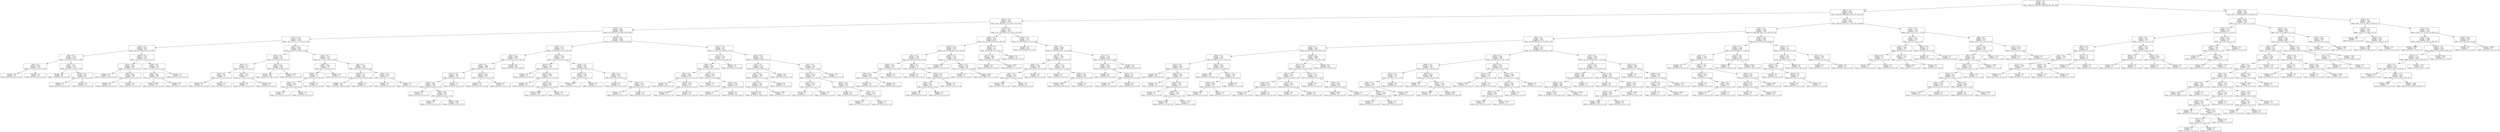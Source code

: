 digraph Tree {
node [shape=box] ;
0 [label="X[14] <= 0.5\nentropy = 3.17\nsamples = 8832\nvalue = [999, 970, 974, 970, 1000, 958, 991, 981, 989]"] ;
1 [label="X[20] <= 0.5\nentropy = 2.951\nsamples = 6730\nvalue = [342, 955, 890, 930, 0, 935, 761, 941, 976]"] ;
0 -> 1 [labeldistance=2.5, labelangle=45, headlabel="True"] ;
2 [label="X[11] <= 0.5\nentropy = 2.642\nsamples = 4212\nvalue = [102, 564, 435, 573, 0, 819, 0, 812, 907]"] ;
1 -> 2 ;
3 [label="X[23] <= 0.5\nentropy = 2.296\nsamples = 2785\nvalue = [47, 383, 237, 0, 0, 690, 0, 627, 801]"] ;
2 -> 3 ;
4 [label="X[17] <= 0.5\nentropy = 1.799\nsamples = 1447\nvalue = [40, 176, 111, 0, 0, 381, 0, 0, 739]"] ;
3 -> 4 ;
5 [label="X[5] <= 0.5\nentropy = 1.399\nsamples = 923\nvalue = [38, 170, 108, 0, 0, 0, 0, 0, 607]"] ;
4 -> 5 ;
6 [label="X[8] <= 0.5\nentropy = 0.776\nsamples = 699\nvalue = [22, 0, 97, 0, 0, 0, 0, 0, 580]"] ;
5 -> 6 ;
7 [label="X[2] <= 0.5\nentropy = 0.233\nsamples = 579\nvalue = [22, 0, 0, 0, 0, 0, 0, 0, 557]"] ;
6 -> 7 ;
8 [label="entropy = 0.0\nsamples = 557\nvalue = [0, 0, 0, 0, 0, 0, 0, 0, 557]"] ;
7 -> 8 ;
9 [label="entropy = 0.0\nsamples = 22\nvalue = [22, 0, 0, 0, 0, 0, 0, 0, 0]"] ;
7 -> 9 ;
10 [label="X[3] <= 0.5\nentropy = 0.705\nsamples = 120\nvalue = [0, 0, 97, 0, 0, 0, 0, 0, 23]"] ;
6 -> 10 ;
11 [label="entropy = 0.0\nsamples = 92\nvalue = [0, 0, 92, 0, 0, 0, 0, 0, 0]"] ;
10 -> 11 ;
12 [label="X[26] <= 0.5\nentropy = 0.677\nsamples = 28\nvalue = [0, 0, 5, 0, 0, 0, 0, 0, 23]"] ;
10 -> 12 ;
13 [label="entropy = 0.0\nsamples = 5\nvalue = [0, 0, 5, 0, 0, 0, 0, 0, 0]"] ;
12 -> 13 ;
14 [label="entropy = 0.0\nsamples = 23\nvalue = [0, 0, 0, 0, 0, 0, 0, 0, 23]"] ;
12 -> 14 ;
15 [label="X[19] <= 0.5\nentropy = 1.155\nsamples = 224\nvalue = [16, 170, 11, 0, 0, 0, 0, 0, 27]"] ;
5 -> 15 ;
16 [label="X[25] <= 0.5\nentropy = 0.434\nsamples = 179\nvalue = [16, 163, 0, 0, 0, 0, 0, 0, 0]"] ;
15 -> 16 ;
17 [label="entropy = 0.0\nsamples = 141\nvalue = [0, 141, 0, 0, 0, 0, 0, 0, 0]"] ;
16 -> 17 ;
18 [label="X[0] <= 0.5\nentropy = 0.982\nsamples = 38\nvalue = [16, 22, 0, 0, 0, 0, 0, 0, 0]"] ;
16 -> 18 ;
19 [label="entropy = 0.0\nsamples = 16\nvalue = [16, 0, 0, 0, 0, 0, 0, 0, 0]"] ;
18 -> 19 ;
20 [label="entropy = 0.0\nsamples = 22\nvalue = [0, 22, 0, 0, 0, 0, 0, 0, 0]"] ;
18 -> 20 ;
21 [label="X[26] <= 0.5\nentropy = 1.357\nsamples = 45\nvalue = [0, 7, 11, 0, 0, 0, 0, 0, 27]"] ;
15 -> 21 ;
22 [label="X[6] <= 0.5\nentropy = 0.964\nsamples = 18\nvalue = [0, 7, 11, 0, 0, 0, 0, 0, 0]"] ;
21 -> 22 ;
23 [label="entropy = 0.896\nsamples = 16\nvalue = [0, 5, 11, 0, 0, 0, 0, 0, 0]"] ;
22 -> 23 ;
24 [label="entropy = 0.0\nsamples = 2\nvalue = [0, 2, 0, 0, 0, 0, 0, 0, 0]"] ;
22 -> 24 ;
25 [label="entropy = 0.0\nsamples = 27\nvalue = [0, 0, 0, 0, 0, 0, 0, 0, 27]"] ;
21 -> 25 ;
26 [label="X[1] <= 0.5\nentropy = 0.982\nsamples = 524\nvalue = [2, 6, 3, 0, 0, 381, 0, 0, 132]"] ;
4 -> 26 ;
27 [label="X[21] <= 0.5\nentropy = 0.22\nsamples = 254\nvalue = [2, 4, 0, 0, 0, 247, 0, 0, 1]"] ;
26 -> 27 ;
28 [label="X[5] <= 0.5\nentropy = 1.79\nsamples = 11\nvalue = [2, 3, 0, 0, 0, 5, 0, 0, 1]"] ;
27 -> 28 ;
29 [label="X[6] <= 0.5\nentropy = 0.65\nsamples = 6\nvalue = [0, 0, 0, 0, 0, 5, 0, 0, 1]"] ;
28 -> 29 ;
30 [label="entropy = 0.0\nsamples = 5\nvalue = [0, 0, 0, 0, 0, 5, 0, 0, 0]"] ;
29 -> 30 ;
31 [label="entropy = 0.0\nsamples = 1\nvalue = [0, 0, 0, 0, 0, 0, 0, 0, 1]"] ;
29 -> 31 ;
32 [label="X[2] <= 0.5\nentropy = 0.971\nsamples = 5\nvalue = [2, 3, 0, 0, 0, 0, 0, 0, 0]"] ;
28 -> 32 ;
33 [label="entropy = 0.0\nsamples = 3\nvalue = [0, 3, 0, 0, 0, 0, 0, 0, 0]"] ;
32 -> 33 ;
34 [label="entropy = 0.0\nsamples = 2\nvalue = [2, 0, 0, 0, 0, 0, 0, 0, 0]"] ;
32 -> 34 ;
35 [label="X[8] <= 0.5\nentropy = 0.039\nsamples = 243\nvalue = [0, 1, 0, 0, 0, 242, 0, 0, 0]"] ;
27 -> 35 ;
36 [label="entropy = 0.0\nsamples = 226\nvalue = [0, 0, 0, 0, 0, 226, 0, 0, 0]"] ;
35 -> 36 ;
37 [label="entropy = 0.323\nsamples = 17\nvalue = [0, 1, 0, 0, 0, 16, 0, 0, 0]"] ;
35 -> 37 ;
38 [label="X[3] <= 0.5\nentropy = 1.132\nsamples = 270\nvalue = [0, 2, 3, 0, 0, 134, 0, 0, 131]"] ;
26 -> 38 ;
39 [label="X[8] <= 0.5\nentropy = 1.585\nsamples = 6\nvalue = [0, 2, 2, 0, 0, 0, 0, 0, 2]"] ;
38 -> 39 ;
40 [label="X[24] <= 0.5\nentropy = 1.0\nsamples = 4\nvalue = [0, 2, 0, 0, 0, 0, 0, 0, 2]"] ;
39 -> 40 ;
41 [label="X[10] <= 0.5\nentropy = 0.918\nsamples = 3\nvalue = [0, 1, 0, 0, 0, 0, 0, 0, 2]"] ;
40 -> 41 ;
42 [label="entropy = 1.0\nsamples = 2\nvalue = [0, 1, 0, 0, 0, 0, 0, 0, 1]"] ;
41 -> 42 ;
43 [label="entropy = 0.0\nsamples = 1\nvalue = [0, 0, 0, 0, 0, 0, 0, 0, 1]"] ;
41 -> 43 ;
44 [label="entropy = 0.0\nsamples = 1\nvalue = [0, 1, 0, 0, 0, 0, 0, 0, 0]"] ;
40 -> 44 ;
45 [label="entropy = 0.0\nsamples = 2\nvalue = [0, 0, 2, 0, 0, 0, 0, 0, 0]"] ;
39 -> 45 ;
46 [label="X[8] <= 0.5\nentropy = 1.032\nsamples = 264\nvalue = [0, 0, 1, 0, 0, 134, 0, 0, 129]"] ;
38 -> 46 ;
47 [label="X[24] <= 0.5\nentropy = 1.0\nsamples = 261\nvalue = [0, 0, 0, 0, 0, 132, 0, 0, 129]"] ;
46 -> 47 ;
48 [label="entropy = 1.0\nsamples = 258\nvalue = [0, 0, 0, 0, 0, 129, 0, 0, 129]"] ;
47 -> 48 ;
49 [label="entropy = 0.0\nsamples = 3\nvalue = [0, 0, 0, 0, 0, 3, 0, 0, 0]"] ;
47 -> 49 ;
50 [label="X[9] <= 0.5\nentropy = 0.918\nsamples = 3\nvalue = [0, 0, 1, 0, 0, 2, 0, 0, 0]"] ;
46 -> 50 ;
51 [label="entropy = 0.0\nsamples = 1\nvalue = [0, 0, 1, 0, 0, 0, 0, 0, 0]"] ;
50 -> 51 ;
52 [label="entropy = 0.0\nsamples = 2\nvalue = [0, 0, 0, 0, 0, 2, 0, 0, 0]"] ;
50 -> 52 ;
53 [label="X[10] <= 0.5\nentropy = 1.983\nsamples = 1338\nvalue = [7, 207, 126, 0, 0, 309, 0, 627, 62]"] ;
3 -> 53 ;
54 [label="X[8] <= 0.5\nentropy = 1.523\nsamples = 721\nvalue = [0, 84, 123, 0, 0, 0, 0, 452, 62]"] ;
53 -> 54 ;
55 [label="X[0] <= 0.5\nentropy = 0.996\nsamples = 514\nvalue = [0, 61, 0, 0, 0, 0, 0, 398, 55]"] ;
54 -> 55 ;
56 [label="X[4] <= 0.5\nentropy = 1.464\nsamples = 248\nvalue = [0, 61, 0, 0, 0, 0, 0, 132, 55]"] ;
55 -> 56 ;
57 [label="X[17] <= 0.5\nentropy = 1.047\nsamples = 137\nvalue = [0, 61, 0, 0, 0, 0, 0, 75, 1]"] ;
56 -> 57 ;
58 [label="X[26] <= 0.5\nentropy = 0.992\nsamples = 136\nvalue = [0, 61, 0, 0, 0, 0, 0, 75, 0]"] ;
57 -> 58 ;
59 [label="entropy = 0.0\nsamples = 5\nvalue = [0, 0, 0, 0, 0, 0, 0, 5, 0]"] ;
58 -> 59 ;
60 [label="X[6] <= 0.5\nentropy = 0.997\nsamples = 131\nvalue = [0, 61, 0, 0, 0, 0, 0, 70, 0]"] ;
58 -> 60 ;
61 [label="entropy = 0.0\nsamples = 2\nvalue = [0, 2, 0, 0, 0, 0, 0, 0, 0]"] ;
60 -> 61 ;
62 [label="entropy = 0.995\nsamples = 129\nvalue = [0, 59, 0, 0, 0, 0, 0, 70, 0]"] ;
60 -> 62 ;
63 [label="entropy = 0.0\nsamples = 1\nvalue = [0, 0, 0, 0, 0, 0, 0, 0, 1]"] ;
57 -> 63 ;
64 [label="X[24] <= 0.5\nentropy = 0.999\nsamples = 111\nvalue = [0, 0, 0, 0, 0, 0, 0, 57, 54]"] ;
56 -> 64 ;
65 [label="entropy = 1.0\nsamples = 110\nvalue = [0, 0, 0, 0, 0, 0, 0, 56, 54]"] ;
64 -> 65 ;
66 [label="entropy = 0.0\nsamples = 1\nvalue = [0, 0, 0, 0, 0, 0, 0, 1, 0]"] ;
64 -> 66 ;
67 [label="entropy = 0.0\nsamples = 266\nvalue = [0, 0, 0, 0, 0, 0, 0, 266, 0]"] ;
55 -> 67 ;
68 [label="X[17] <= 0.5\nentropy = 1.469\nsamples = 207\nvalue = [0, 23, 123, 0, 0, 0, 0, 54, 7]"] ;
54 -> 68 ;
69 [label="X[12] <= 0.5\nentropy = 1.133\nsamples = 79\nvalue = [0, 23, 4, 0, 0, 0, 0, 52, 0]"] ;
68 -> 69 ;
70 [label="entropy = 0.0\nsamples = 4\nvalue = [0, 0, 4, 0, 0, 0, 0, 0, 0]"] ;
69 -> 70 ;
71 [label="X[26] <= 0.5\nentropy = 0.889\nsamples = 75\nvalue = [0, 23, 0, 0, 0, 0, 0, 52, 0]"] ;
69 -> 71 ;
72 [label="entropy = 0.0\nsamples = 22\nvalue = [0, 0, 0, 0, 0, 0, 0, 22, 0]"] ;
71 -> 72 ;
73 [label="X[3] <= 0.5\nentropy = 0.987\nsamples = 53\nvalue = [0, 23, 0, 0, 0, 0, 0, 30, 0]"] ;
71 -> 73 ;
74 [label="entropy = 0.999\nsamples = 48\nvalue = [0, 23, 0, 0, 0, 0, 0, 25, 0]"] ;
73 -> 74 ;
75 [label="entropy = 0.0\nsamples = 5\nvalue = [0, 0, 0, 0, 0, 0, 0, 5, 0]"] ;
73 -> 75 ;
76 [label="X[19] <= 0.5\nentropy = 0.421\nsamples = 128\nvalue = [0, 0, 119, 0, 0, 0, 0, 2, 7]"] ;
68 -> 76 ;
77 [label="X[26] <= 0.5\nentropy = 1.296\nsamples = 14\nvalue = [0, 0, 6, 0, 0, 0, 0, 1, 7]"] ;
76 -> 77 ;
78 [label="entropy = 0.592\nsamples = 7\nvalue = [0, 0, 6, 0, 0, 0, 0, 1, 0]"] ;
77 -> 78 ;
79 [label="entropy = 0.0\nsamples = 7\nvalue = [0, 0, 0, 0, 0, 0, 0, 0, 7]"] ;
77 -> 79 ;
80 [label="X[0] <= 0.5\nentropy = 0.073\nsamples = 114\nvalue = [0, 0, 113, 0, 0, 0, 0, 1, 0]"] ;
76 -> 80 ;
81 [label="entropy = 0.0\nsamples = 71\nvalue = [0, 0, 71, 0, 0, 0, 0, 0, 0]"] ;
80 -> 81 ;
82 [label="X[5] <= 0.5\nentropy = 0.159\nsamples = 43\nvalue = [0, 0, 42, 0, 0, 0, 0, 1, 0]"] ;
80 -> 82 ;
83 [label="entropy = 1.0\nsamples = 2\nvalue = [0, 0, 1, 0, 0, 0, 0, 1, 0]"] ;
82 -> 83 ;
84 [label="entropy = 0.0\nsamples = 41\nvalue = [0, 0, 41, 0, 0, 0, 0, 0, 0]"] ;
82 -> 84 ;
85 [label="X[17] <= 0.5\nentropy = 1.59\nsamples = 617\nvalue = [7, 123, 3, 0, 0, 309, 0, 175, 0]"] ;
53 -> 85 ;
86 [label="X[1] <= 0.5\nentropy = 0.314\nsamples = 173\nvalue = [0, 5, 3, 0, 0, 0, 0, 165, 0]"] ;
85 -> 86 ;
87 [label="X[8] <= 0.5\nentropy = 0.181\nsamples = 169\nvalue = [0, 1, 3, 0, 0, 0, 0, 165, 0]"] ;
86 -> 87 ;
88 [label="X[5] <= 0.5\nentropy = 0.062\nsamples = 138\nvalue = [0, 1, 0, 0, 0, 0, 0, 137, 0]"] ;
87 -> 88 ;
89 [label="entropy = 0.0\nsamples = 115\nvalue = [0, 0, 0, 0, 0, 0, 0, 115, 0]"] ;
88 -> 89 ;
90 [label="X[19] <= 0.5\nentropy = 0.258\nsamples = 23\nvalue = [0, 1, 0, 0, 0, 0, 0, 22, 0]"] ;
88 -> 90 ;
91 [label="entropy = 0.918\nsamples = 3\nvalue = [0, 1, 0, 0, 0, 0, 0, 2, 0]"] ;
90 -> 91 ;
92 [label="entropy = 0.0\nsamples = 20\nvalue = [0, 0, 0, 0, 0, 0, 0, 20, 0]"] ;
90 -> 92 ;
93 [label="X[4] <= 0.5\nentropy = 0.459\nsamples = 31\nvalue = [0, 0, 3, 0, 0, 0, 0, 28, 0]"] ;
87 -> 93 ;
94 [label="entropy = 0.0\nsamples = 2\nvalue = [0, 0, 2, 0, 0, 0, 0, 0, 0]"] ;
93 -> 94 ;
95 [label="X[15] <= 0.5\nentropy = 0.216\nsamples = 29\nvalue = [0, 0, 1, 0, 0, 0, 0, 28, 0]"] ;
93 -> 95 ;
96 [label="entropy = 0.0\nsamples = 1\nvalue = [0, 0, 1, 0, 0, 0, 0, 0, 0]"] ;
95 -> 96 ;
97 [label="entropy = 0.0\nsamples = 28\nvalue = [0, 0, 0, 0, 0, 0, 0, 28, 0]"] ;
95 -> 97 ;
98 [label="entropy = 0.0\nsamples = 4\nvalue = [0, 4, 0, 0, 0, 0, 0, 0, 0]"] ;
86 -> 98 ;
99 [label="X[12] <= 0.5\nentropy = 1.09\nsamples = 444\nvalue = [7, 118, 0, 0, 0, 309, 0, 10, 0]"] ;
85 -> 99 ;
100 [label="X[7] <= 0.5\nentropy = 0.735\nsamples = 380\nvalue = [0, 70, 0, 0, 0, 308, 0, 2, 0]"] ;
99 -> 100 ;
101 [label="X[2] <= 0.5\nentropy = 1.089\nsamples = 147\nvalue = [0, 70, 0, 0, 0, 75, 0, 2, 0]"] ;
100 -> 101 ;
102 [label="X[4] <= 0.5\nentropy = 1.089\nsamples = 125\nvalue = [0, 70, 0, 0, 0, 53, 0, 2, 0]"] ;
101 -> 102 ;
103 [label="entropy = 0.975\nsamples = 118\nvalue = [0, 70, 0, 0, 0, 48, 0, 0, 0]"] ;
102 -> 103 ;
104 [label="entropy = 0.863\nsamples = 7\nvalue = [0, 0, 0, 0, 0, 5, 0, 2, 0]"] ;
102 -> 104 ;
105 [label="entropy = 0.0\nsamples = 22\nvalue = [0, 0, 0, 0, 0, 22, 0, 0, 0]"] ;
101 -> 105 ;
106 [label="entropy = 0.0\nsamples = 233\nvalue = [0, 0, 0, 0, 0, 233, 0, 0, 0]"] ;
100 -> 106 ;
107 [label="X[2] <= 0.5\nentropy = 1.129\nsamples = 64\nvalue = [7, 48, 0, 0, 0, 1, 0, 8, 0]"] ;
99 -> 107 ;
108 [label="X[5] <= 0.5\nentropy = 0.709\nsamples = 57\nvalue = [0, 48, 0, 0, 0, 1, 0, 8, 0]"] ;
107 -> 108 ;
109 [label="X[4] <= 0.5\nentropy = 0.544\nsamples = 8\nvalue = [0, 0, 0, 0, 0, 1, 0, 7, 0]"] ;
108 -> 109 ;
110 [label="entropy = 0.0\nsamples = 7\nvalue = [0, 0, 0, 0, 0, 0, 0, 7, 0]"] ;
109 -> 110 ;
111 [label="entropy = 0.0\nsamples = 1\nvalue = [0, 0, 0, 0, 0, 1, 0, 0, 0]"] ;
109 -> 111 ;
112 [label="X[25] <= 0.5\nentropy = 0.144\nsamples = 49\nvalue = [0, 48, 0, 0, 0, 0, 0, 1, 0]"] ;
108 -> 112 ;
113 [label="entropy = 0.0\nsamples = 41\nvalue = [0, 41, 0, 0, 0, 0, 0, 0, 0]"] ;
112 -> 113 ;
114 [label="X[7] <= 0.5\nentropy = 0.544\nsamples = 8\nvalue = [0, 7, 0, 0, 0, 0, 0, 1, 0]"] ;
112 -> 114 ;
115 [label="entropy = 0.0\nsamples = 7\nvalue = [0, 7, 0, 0, 0, 0, 0, 0, 0]"] ;
114 -> 115 ;
116 [label="entropy = 0.0\nsamples = 1\nvalue = [0, 0, 0, 0, 0, 0, 0, 1, 0]"] ;
114 -> 116 ;
117 [label="entropy = 0.0\nsamples = 7\nvalue = [7, 0, 0, 0, 0, 0, 0, 0, 0]"] ;
107 -> 117 ;
118 [label="X[1] <= 0.5\nentropy = 2.457\nsamples = 1427\nvalue = [55, 181, 198, 573, 0, 129, 0, 185, 106]"] ;
2 -> 118 ;
119 [label="X[6] <= 0.5\nentropy = 2.392\nsamples = 654\nvalue = [55, 16, 188, 138, 0, 56, 0, 181, 20]"] ;
118 -> 119 ;
120 [label="X[13] <= 0.5\nentropy = 2.328\nsamples = 412\nvalue = [55, 16, 188, 44, 0, 55, 0, 34, 20]"] ;
119 -> 120 ;
121 [label="X[2] <= 0.5\nentropy = 2.203\nsamples = 154\nvalue = [38, 14, 0, 39, 0, 44, 0, 19, 0]"] ;
120 -> 121 ;
122 [label="X[16] <= 0.5\nentropy = 1.407\nsamples = 77\nvalue = [0, 14, 0, 0, 0, 44, 0, 19, 0]"] ;
121 -> 122 ;
123 [label="X[4] <= 0.5\nentropy = 0.883\nsamples = 63\nvalue = [0, 0, 0, 0, 0, 44, 0, 19, 0]"] ;
122 -> 123 ;
124 [label="entropy = 1.0\nsamples = 39\nvalue = [0, 0, 0, 0, 0, 20, 0, 19, 0]"] ;
123 -> 124 ;
125 [label="entropy = 0.0\nsamples = 24\nvalue = [0, 0, 0, 0, 0, 24, 0, 0, 0]"] ;
123 -> 125 ;
126 [label="entropy = 0.0\nsamples = 14\nvalue = [0, 14, 0, 0, 0, 0, 0, 0, 0]"] ;
122 -> 126 ;
127 [label="X[8] <= 0.5\nentropy = 1.0\nsamples = 77\nvalue = [38, 0, 0, 39, 0, 0, 0, 0, 0]"] ;
121 -> 127 ;
128 [label="entropy = 0.0\nsamples = 22\nvalue = [22, 0, 0, 0, 0, 0, 0, 0, 0]"] ;
127 -> 128 ;
129 [label="X[16] <= 0.5\nentropy = 0.87\nsamples = 55\nvalue = [16, 0, 0, 39, 0, 0, 0, 0, 0]"] ;
127 -> 129 ;
130 [label="X[4] <= 0.5\nentropy = 0.371\nsamples = 42\nvalue = [3, 0, 0, 39, 0, 0, 0, 0, 0]"] ;
129 -> 130 ;
131 [label="entropy = 0.0\nsamples = 39\nvalue = [0, 0, 0, 39, 0, 0, 0, 0, 0]"] ;
130 -> 131 ;
132 [label="entropy = 0.0\nsamples = 3\nvalue = [3, 0, 0, 0, 0, 0, 0, 0, 0]"] ;
130 -> 132 ;
133 [label="entropy = 0.0\nsamples = 13\nvalue = [13, 0, 0, 0, 0, 0, 0, 0, 0]"] ;
129 -> 133 ;
134 [label="X[18] <= 0.5\nentropy = 1.475\nsamples = 258\nvalue = [17, 2, 188, 5, 0, 11, 0, 15, 20]"] ;
120 -> 134 ;
135 [label="entropy = 0.0\nsamples = 172\nvalue = [0, 0, 172, 0, 0, 0, 0, 0, 0]"] ;
134 -> 135 ;
136 [label="X[23] <= 0.5\nentropy = 2.587\nsamples = 86\nvalue = [17, 2, 16, 5, 0, 11, 0, 15, 20]"] ;
134 -> 136 ;
137 [label="entropy = 0.0\nsamples = 1\nvalue = [1, 0, 0, 0, 0, 0, 0, 0, 0]"] ;
136 -> 137 ;
138 [label="entropy = 2.589\nsamples = 85\nvalue = [16, 2, 16, 5, 0, 11, 0, 15, 20]"] ;
136 -> 138 ;
139 [label="X[23] <= 0.5\nentropy = 1.0\nsamples = 242\nvalue = [0, 0, 0, 94, 0, 1, 0, 147, 0]"] ;
119 -> 139 ;
140 [label="X[17] <= 0.5\nentropy = 0.084\nsamples = 95\nvalue = [0, 0, 0, 94, 0, 1, 0, 0, 0]"] ;
139 -> 140 ;
141 [label="entropy = 0.0\nsamples = 92\nvalue = [0, 0, 0, 92, 0, 0, 0, 0, 0]"] ;
140 -> 141 ;
142 [label="entropy = 0.918\nsamples = 3\nvalue = [0, 0, 0, 2, 0, 1, 0, 0, 0]"] ;
140 -> 142 ;
143 [label="entropy = 0.0\nsamples = 147\nvalue = [0, 0, 0, 0, 0, 0, 0, 147, 0]"] ;
139 -> 143 ;
144 [label="X[18] <= 0.5\nentropy = 1.737\nsamples = 773\nvalue = [0, 165, 10, 435, 0, 73, 0, 4, 86]"] ;
118 -> 144 ;
145 [label="entropy = 0.0\nsamples = 306\nvalue = [0, 0, 0, 306, 0, 0, 0, 0, 0]"] ;
144 -> 145 ;
146 [label="X[5] <= 0.5\nentropy = 2.089\nsamples = 467\nvalue = [0, 165, 10, 129, 0, 73, 0, 4, 86]"] ;
144 -> 146 ;
147 [label="X[17] <= 0.5\nentropy = 1.665\nsamples = 217\nvalue = [0, 0, 10, 109, 0, 73, 0, 4, 21]"] ;
146 -> 147 ;
148 [label="X[26] <= 0.5\nentropy = 1.746\nsamples = 56\nvalue = [0, 0, 10, 26, 0, 0, 0, 4, 16]"] ;
147 -> 148 ;
149 [label="X[3] <= 0.5\nentropy = 1.236\nsamples = 40\nvalue = [0, 0, 10, 26, 0, 0, 0, 4, 0]"] ;
148 -> 149 ;
150 [label="entropy = 0.863\nsamples = 14\nvalue = [0, 0, 10, 0, 0, 0, 0, 4, 0]"] ;
149 -> 150 ;
151 [label="entropy = 0.0\nsamples = 26\nvalue = [0, 0, 0, 26, 0, 0, 0, 0, 0]"] ;
149 -> 151 ;
152 [label="entropy = 0.0\nsamples = 16\nvalue = [0, 0, 0, 0, 0, 0, 0, 0, 16]"] ;
148 -> 152 ;
153 [label="X[7] <= 0.5\nentropy = 1.166\nsamples = 161\nvalue = [0, 0, 0, 83, 0, 73, 0, 0, 5]"] ;
147 -> 153 ;
154 [label="entropy = 0.0\nsamples = 5\nvalue = [0, 0, 0, 0, 0, 0, 0, 0, 5]"] ;
153 -> 154 ;
155 [label="X[25] <= 0.5\nentropy = 0.997\nsamples = 156\nvalue = [0, 0, 0, 83, 0, 73, 0, 0, 0]"] ;
153 -> 155 ;
156 [label="entropy = 0.995\nsamples = 153\nvalue = [0, 0, 0, 83, 0, 70, 0, 0, 0]"] ;
155 -> 156 ;
157 [label="entropy = 0.0\nsamples = 3\nvalue = [0, 0, 0, 0, 0, 3, 0, 0, 0]"] ;
155 -> 157 ;
158 [label="X[7] <= 0.5\nentropy = 1.192\nsamples = 250\nvalue = [0, 165, 0, 20, 0, 0, 0, 0, 65]"] ;
146 -> 158 ;
159 [label="X[24] <= 0.5\nentropy = 1.329\nsamples = 104\nvalue = [0, 19, 0, 20, 0, 0, 0, 0, 65]"] ;
158 -> 159 ;
160 [label="entropy = 0.0\nsamples = 65\nvalue = [0, 0, 0, 0, 0, 0, 0, 0, 65]"] ;
159 -> 160 ;
161 [label="X[23] <= 0.5\nentropy = 1.0\nsamples = 39\nvalue = [0, 19, 0, 20, 0, 0, 0, 0, 0]"] ;
159 -> 161 ;
162 [label="entropy = 0.0\nsamples = 19\nvalue = [0, 19, 0, 0, 0, 0, 0, 0, 0]"] ;
161 -> 162 ;
163 [label="entropy = 0.0\nsamples = 20\nvalue = [0, 0, 0, 20, 0, 0, 0, 0, 0]"] ;
161 -> 163 ;
164 [label="entropy = 0.0\nsamples = 146\nvalue = [0, 146, 0, 0, 0, 0, 0, 0, 0]"] ;
158 -> 164 ;
165 [label="X[2] <= 0.5\nentropy = 2.674\nsamples = 2518\nvalue = [240, 391, 455, 357, 0, 116, 761, 129, 69]"] ;
1 -> 165 ;
166 [label="X[4] <= 0.5\nentropy = 2.444\nsamples = 2224\nvalue = [0, 386, 446, 353, 0, 113, 744, 117, 65]"] ;
165 -> 166 ;
167 [label="X[8] <= 0.5\nentropy = 2.165\nsamples = 1731\nvalue = [0, 386, 399, 107, 0, 57, 696, 21, 65]"] ;
166 -> 167 ;
168 [label="X[3] <= 0.5\nentropy = 1.556\nsamples = 820\nvalue = [0, 276, 0, 23, 0, 23, 454, 9, 35]"] ;
167 -> 168 ;
169 [label="X[0] <= 0.5\nentropy = 1.337\nsamples = 462\nvalue = [0, 276, 0, 4, 0, 1, 155, 9, 17]"] ;
168 -> 169 ;
170 [label="X[13] <= 0.5\nentropy = 0.551\nsamples = 304\nvalue = [0, 276, 0, 0, 0, 1, 11, 0, 16]"] ;
169 -> 170 ;
171 [label="entropy = 0.0\nsamples = 262\nvalue = [0, 262, 0, 0, 0, 0, 0, 0, 0]"] ;
170 -> 171 ;
172 [label="X[24] <= 0.5\nentropy = 1.693\nsamples = 42\nvalue = [0, 14, 0, 0, 0, 1, 11, 0, 16]"] ;
170 -> 172 ;
173 [label="entropy = 0.0\nsamples = 16\nvalue = [0, 0, 0, 0, 0, 0, 0, 0, 16]"] ;
172 -> 173 ;
174 [label="X[21] <= 0.5\nentropy = 1.187\nsamples = 26\nvalue = [0, 14, 0, 0, 0, 1, 11, 0, 0]"] ;
172 -> 174 ;
175 [label="entropy = 0.0\nsamples = 9\nvalue = [0, 9, 0, 0, 0, 0, 0, 0, 0]"] ;
174 -> 175 ;
176 [label="X[6] <= 0.5\nentropy = 1.166\nsamples = 17\nvalue = [0, 5, 0, 0, 0, 1, 11, 0, 0]"] ;
174 -> 176 ;
177 [label="entropy = 0.961\nsamples = 13\nvalue = [0, 5, 0, 0, 0, 0, 8, 0, 0]"] ;
176 -> 177 ;
178 [label="entropy = 0.811\nsamples = 4\nvalue = [0, 0, 0, 0, 0, 1, 3, 0, 0]"] ;
176 -> 178 ;
179 [label="X[12] <= 0.5\nentropy = 0.538\nsamples = 158\nvalue = [0, 0, 0, 4, 0, 0, 144, 9, 1]"] ;
169 -> 179 ;
180 [label="entropy = 0.0\nsamples = 144\nvalue = [0, 0, 0, 0, 0, 0, 144, 0, 0]"] ;
179 -> 180 ;
181 [label="X[11] <= 0.5\nentropy = 1.198\nsamples = 14\nvalue = [0, 0, 0, 4, 0, 0, 0, 9, 1]"] ;
179 -> 181 ;
182 [label="X[16] <= 0.5\nentropy = 0.469\nsamples = 10\nvalue = [0, 0, 0, 0, 0, 0, 0, 9, 1]"] ;
181 -> 182 ;
183 [label="entropy = 0.0\nsamples = 9\nvalue = [0, 0, 0, 0, 0, 0, 0, 9, 0]"] ;
182 -> 183 ;
184 [label="entropy = 0.0\nsamples = 1\nvalue = [0, 0, 0, 0, 0, 0, 0, 0, 1]"] ;
182 -> 184 ;
185 [label="entropy = 0.0\nsamples = 4\nvalue = [0, 0, 0, 4, 0, 0, 0, 0, 0]"] ;
181 -> 185 ;
186 [label="X[23] <= 0.5\nentropy = 0.906\nsamples = 358\nvalue = [0, 0, 0, 19, 0, 22, 299, 0, 18]"] ;
168 -> 186 ;
187 [label="X[17] <= 0.5\nentropy = 1.927\nsamples = 97\nvalue = [0, 0, 0, 19, 0, 22, 38, 0, 18]"] ;
186 -> 187 ;
188 [label="X[9] <= 0.5\nentropy = 1.033\nsamples = 55\nvalue = [0, 0, 0, 1, 0, 0, 36, 0, 18]"] ;
187 -> 188 ;
189 [label="X[15] <= 0.5\nentropy = 0.222\nsamples = 28\nvalue = [0, 0, 0, 1, 0, 0, 27, 0, 0]"] ;
188 -> 189 ;
190 [label="entropy = 0.811\nsamples = 4\nvalue = [0, 0, 0, 1, 0, 0, 3, 0, 0]"] ;
189 -> 190 ;
191 [label="entropy = 0.0\nsamples = 24\nvalue = [0, 0, 0, 0, 0, 0, 24, 0, 0]"] ;
189 -> 191 ;
192 [label="X[7] <= 0.5\nentropy = 0.918\nsamples = 27\nvalue = [0, 0, 0, 0, 0, 0, 9, 0, 18]"] ;
188 -> 192 ;
193 [label="entropy = 0.0\nsamples = 9\nvalue = [0, 0, 0, 0, 0, 0, 9, 0, 0]"] ;
192 -> 193 ;
194 [label="entropy = 0.0\nsamples = 18\nvalue = [0, 0, 0, 0, 0, 0, 0, 0, 18]"] ;
192 -> 194 ;
195 [label="X[12] <= 0.5\nentropy = 1.222\nsamples = 42\nvalue = [0, 0, 0, 18, 0, 22, 2, 0, 0]"] ;
187 -> 195 ;
196 [label="entropy = 0.0\nsamples = 2\nvalue = [0, 0, 0, 0, 0, 0, 2, 0, 0]"] ;
195 -> 196 ;
197 [label="X[9] <= 0.5\nentropy = 0.993\nsamples = 40\nvalue = [0, 0, 0, 18, 0, 22, 0, 0, 0]"] ;
195 -> 197 ;
198 [label="entropy = 0.996\nsamples = 39\nvalue = [0, 0, 0, 18, 0, 21, 0, 0, 0]"] ;
197 -> 198 ;
199 [label="entropy = 0.0\nsamples = 1\nvalue = [0, 0, 0, 0, 0, 1, 0, 0, 0]"] ;
197 -> 199 ;
200 [label="entropy = 0.0\nsamples = 261\nvalue = [0, 0, 0, 0, 0, 0, 261, 0, 0]"] ;
186 -> 200 ;
201 [label="X[11] <= 0.5\nentropy = 2.137\nsamples = 911\nvalue = [0, 110, 399, 84, 0, 34, 242, 12, 30]"] ;
167 -> 201 ;
202 [label="X[13] <= 0.5\nentropy = 2.038\nsamples = 146\nvalue = [0, 6, 38, 0, 0, 17, 66, 3, 16]"] ;
201 -> 202 ;
203 [label="X[26] <= 0.5\nentropy = 1.246\nsamples = 107\nvalue = [0, 3, 35, 0, 0, 0, 66, 3, 0]"] ;
202 -> 203 ;
204 [label="X[17] <= 0.5\nentropy = 1.28\nsamples = 21\nvalue = [0, 2, 15, 0, 0, 0, 1, 3, 0]"] ;
203 -> 204 ;
205 [label="X[9] <= 0.5\nentropy = 1.906\nsamples = 8\nvalue = [0, 2, 2, 0, 0, 0, 1, 3, 0]"] ;
204 -> 205 ;
206 [label="X[23] <= 0.5\nentropy = 0.918\nsamples = 3\nvalue = [0, 2, 0, 0, 0, 0, 1, 0, 0]"] ;
205 -> 206 ;
207 [label="entropy = 0.0\nsamples = 1\nvalue = [0, 0, 0, 0, 0, 0, 1, 0, 0]"] ;
206 -> 207 ;
208 [label="entropy = 0.0\nsamples = 2\nvalue = [0, 2, 0, 0, 0, 0, 0, 0, 0]"] ;
206 -> 208 ;
209 [label="entropy = 0.971\nsamples = 5\nvalue = [0, 0, 2, 0, 0, 0, 0, 3, 0]"] ;
205 -> 209 ;
210 [label="entropy = 0.0\nsamples = 13\nvalue = [0, 0, 13, 0, 0, 0, 0, 0, 0]"] ;
204 -> 210 ;
211 [label="X[9] <= 0.5\nentropy = 0.869\nsamples = 86\nvalue = [0, 1, 20, 0, 0, 0, 65, 0, 0]"] ;
203 -> 211 ;
212 [label="entropy = 0.0\nsamples = 47\nvalue = [0, 0, 0, 0, 0, 0, 47, 0, 0]"] ;
211 -> 212 ;
213 [label="X[22] <= 0.5\nentropy = 1.144\nsamples = 39\nvalue = [0, 1, 20, 0, 0, 0, 18, 0, 0]"] ;
211 -> 213 ;
214 [label="entropy = 1.096\nsamples = 11\nvalue = [0, 1, 8, 0, 0, 0, 2, 0, 0]"] ;
213 -> 214 ;
215 [label="entropy = 0.985\nsamples = 28\nvalue = [0, 0, 12, 0, 0, 0, 16, 0, 0]"] ;
213 -> 215 ;
216 [label="X[10] <= 0.5\nentropy = 1.619\nsamples = 39\nvalue = [0, 3, 3, 0, 0, 17, 0, 0, 16]"] ;
202 -> 216 ;
217 [label="X[17] <= 0.5\nentropy = 0.323\nsamples = 17\nvalue = [0, 0, 1, 0, 0, 0, 0, 0, 16]"] ;
216 -> 217 ;
218 [label="entropy = 0.918\nsamples = 3\nvalue = [0, 0, 1, 0, 0, 0, 0, 0, 2]"] ;
217 -> 218 ;
219 [label="entropy = 0.0\nsamples = 14\nvalue = [0, 0, 0, 0, 0, 0, 0, 0, 14]"] ;
217 -> 219 ;
220 [label="X[15] <= 0.5\nentropy = 0.994\nsamples = 22\nvalue = [0, 3, 2, 0, 0, 17, 0, 0, 0]"] ;
216 -> 220 ;
221 [label="X[1] <= 0.5\nentropy = 0.485\nsamples = 19\nvalue = [0, 0, 2, 0, 0, 17, 0, 0, 0]"] ;
220 -> 221 ;
222 [label="X[26] <= 0.5\nentropy = 0.503\nsamples = 18\nvalue = [0, 0, 2, 0, 0, 16, 0, 0, 0]"] ;
221 -> 222 ;
223 [label="entropy = 0.65\nsamples = 6\nvalue = [0, 0, 1, 0, 0, 5, 0, 0, 0]"] ;
222 -> 223 ;
224 [label="entropy = 0.414\nsamples = 12\nvalue = [0, 0, 1, 0, 0, 11, 0, 0, 0]"] ;
222 -> 224 ;
225 [label="entropy = 0.0\nsamples = 1\nvalue = [0, 0, 0, 0, 0, 1, 0, 0, 0]"] ;
221 -> 225 ;
226 [label="entropy = 0.0\nsamples = 3\nvalue = [0, 3, 0, 0, 0, 0, 0, 0, 0]"] ;
220 -> 226 ;
227 [label="X[3] <= 0.5\nentropy = 2.043\nsamples = 765\nvalue = [0, 104, 361, 84, 0, 17, 176, 9, 14]"] ;
201 -> 227 ;
228 [label="X[12] <= 0.5\nentropy = 1.974\nsamples = 707\nvalue = [0, 104, 359, 57, 0, 16, 150, 9, 12]"] ;
227 -> 228 ;
229 [label="X[16] <= 0.5\nentropy = 1.988\nsamples = 469\nvalue = [0, 40, 248, 41, 0, 16, 103, 9, 12]"] ;
228 -> 229 ;
230 [label="X[22] <= 0.5\nentropy = 1.983\nsamples = 461\nvalue = [0, 40, 244, 37, 0, 16, 103, 9, 12]"] ;
229 -> 230 ;
231 [label="entropy = 1.976\nsamples = 458\nvalue = [0, 38, 244, 37, 0, 16, 102, 9, 12]"] ;
230 -> 231 ;
232 [label="entropy = 0.918\nsamples = 3\nvalue = [0, 2, 0, 0, 0, 0, 1, 0, 0]"] ;
230 -> 232 ;
233 [label="entropy = 1.0\nsamples = 8\nvalue = [0, 0, 4, 4, 0, 0, 0, 0, 0]"] ;
229 -> 233 ;
234 [label="X[17] <= 0.5\nentropy = 1.747\nsamples = 238\nvalue = [0, 64, 111, 16, 0, 0, 47, 0, 0]"] ;
228 -> 234 ;
235 [label="entropy = 0.0\nsamples = 16\nvalue = [0, 0, 0, 0, 0, 0, 16, 0, 0]"] ;
234 -> 235 ;
236 [label="X[25] <= 0.5\nentropy = 1.687\nsamples = 222\nvalue = [0, 64, 111, 16, 0, 0, 31, 0, 0]"] ;
234 -> 236 ;
237 [label="X[22] <= 0.5\nentropy = 1.624\nsamples = 210\nvalue = [0, 60, 109, 10, 0, 0, 31, 0, 0]"] ;
236 -> 237 ;
238 [label="entropy = 1.656\nsamples = 200\nvalue = [0, 60, 99, 10, 0, 0, 31, 0, 0]"] ;
237 -> 238 ;
239 [label="entropy = 0.0\nsamples = 10\nvalue = [0, 0, 10, 0, 0, 0, 0, 0, 0]"] ;
237 -> 239 ;
240 [label="entropy = 1.459\nsamples = 12\nvalue = [0, 4, 2, 6, 0, 0, 0, 0, 0]"] ;
236 -> 240 ;
241 [label="X[12] <= 0.5\nentropy = 1.468\nsamples = 58\nvalue = [0, 0, 2, 27, 0, 1, 26, 0, 2]"] ;
227 -> 241 ;
242 [label="entropy = 0.0\nsamples = 2\nvalue = [0, 0, 0, 0, 0, 0, 0, 0, 2]"] ;
241 -> 242 ;
243 [label="X[26] <= 0.5\nentropy = 1.297\nsamples = 56\nvalue = [0, 0, 2, 27, 0, 1, 26, 0, 0]"] ;
241 -> 243 ;
244 [label="X[22] <= 0.5\nentropy = 0.811\nsamples = 4\nvalue = [0, 0, 0, 0, 0, 1, 3, 0, 0]"] ;
243 -> 244 ;
245 [label="entropy = 0.0\nsamples = 1\nvalue = [0, 0, 0, 0, 0, 0, 1, 0, 0]"] ;
244 -> 245 ;
246 [label="entropy = 0.918\nsamples = 3\nvalue = [0, 0, 0, 0, 0, 1, 2, 0, 0]"] ;
244 -> 246 ;
247 [label="entropy = 1.192\nsamples = 52\nvalue = [0, 0, 2, 27, 0, 0, 23, 0, 0]"] ;
243 -> 247 ;
248 [label="X[10] <= 0.5\nentropy = 1.967\nsamples = 493\nvalue = [0, 0, 47, 246, 0, 56, 48, 96, 0]"] ;
166 -> 248 ;
249 [label="X[6] <= 0.5\nentropy = 1.449\nsamples = 399\nvalue = [0, 0, 47, 246, 0, 1, 11, 94, 0]"] ;
248 -> 249 ;
250 [label="X[0] <= 0.5\nentropy = 1.585\nsamples = 118\nvalue = [0, 0, 47, 4, 0, 1, 11, 55, 0]"] ;
249 -> 250 ;
251 [label="entropy = 0.0\nsamples = 47\nvalue = [0, 0, 47, 0, 0, 0, 0, 0, 0]"] ;
250 -> 251 ;
252 [label="X[23] <= 0.5\nentropy = 1.023\nsamples = 71\nvalue = [0, 0, 0, 4, 0, 1, 11, 55, 0]"] ;
250 -> 252 ;
253 [label="X[8] <= 0.5\nentropy = 0.971\nsamples = 5\nvalue = [0, 0, 0, 2, 0, 0, 3, 0, 0]"] ;
252 -> 253 ;
254 [label="entropy = 0.0\nsamples = 2\nvalue = [0, 0, 0, 0, 0, 0, 2, 0, 0]"] ;
253 -> 254 ;
255 [label="X[9] <= 0.5\nentropy = 0.918\nsamples = 3\nvalue = [0, 0, 0, 2, 0, 0, 1, 0, 0]"] ;
253 -> 255 ;
256 [label="entropy = 0.0\nsamples = 2\nvalue = [0, 0, 0, 2, 0, 0, 0, 0, 0]"] ;
255 -> 256 ;
257 [label="entropy = 0.0\nsamples = 1\nvalue = [0, 0, 0, 0, 0, 0, 1, 0, 0]"] ;
255 -> 257 ;
258 [label="X[24] <= 0.5\nentropy = 0.833\nsamples = 66\nvalue = [0, 0, 0, 2, 0, 1, 8, 55, 0]"] ;
252 -> 258 ;
259 [label="X[13] <= 0.5\nentropy = 0.754\nsamples = 62\nvalue = [0, 0, 0, 2, 0, 0, 8, 52, 0]"] ;
258 -> 259 ;
260 [label="entropy = 0.0\nsamples = 1\nvalue = [0, 0, 0, 0, 0, 0, 1, 0, 0]"] ;
259 -> 260 ;
261 [label="entropy = 0.716\nsamples = 61\nvalue = [0, 0, 0, 2, 0, 0, 7, 52, 0]"] ;
259 -> 261 ;
262 [label="entropy = 0.811\nsamples = 4\nvalue = [0, 0, 0, 0, 0, 1, 0, 3, 0]"] ;
258 -> 262 ;
263 [label="X[17] <= 0.5\nentropy = 0.581\nsamples = 281\nvalue = [0, 0, 0, 242, 0, 0, 0, 39, 0]"] ;
249 -> 263 ;
264 [label="entropy = 0.0\nsamples = 25\nvalue = [0, 0, 0, 25, 0, 0, 0, 0, 0]"] ;
263 -> 264 ;
265 [label="entropy = 0.616\nsamples = 256\nvalue = [0, 0, 0, 217, 0, 0, 0, 39, 0]"] ;
263 -> 265 ;
266 [label="X[15] <= 0.5\nentropy = 1.1\nsamples = 94\nvalue = [0, 0, 0, 0, 0, 55, 37, 2, 0]"] ;
248 -> 266 ;
267 [label="X[21] <= 0.5\nentropy = 0.575\nsamples = 62\nvalue = [0, 0, 0, 0, 0, 55, 6, 1, 0]"] ;
266 -> 267 ;
268 [label="X[13] <= 0.5\nentropy = 1.061\nsamples = 8\nvalue = [0, 0, 0, 0, 0, 1, 6, 1, 0]"] ;
267 -> 268 ;
269 [label="entropy = 0.0\nsamples = 6\nvalue = [0, 0, 0, 0, 0, 0, 6, 0, 0]"] ;
268 -> 269 ;
270 [label="X[24] <= 0.5\nentropy = 1.0\nsamples = 2\nvalue = [0, 0, 0, 0, 0, 1, 0, 1, 0]"] ;
268 -> 270 ;
271 [label="entropy = 0.0\nsamples = 1\nvalue = [0, 0, 0, 0, 0, 0, 0, 1, 0]"] ;
270 -> 271 ;
272 [label="entropy = 0.0\nsamples = 1\nvalue = [0, 0, 0, 0, 0, 1, 0, 0, 0]"] ;
270 -> 272 ;
273 [label="entropy = 0.0\nsamples = 54\nvalue = [0, 0, 0, 0, 0, 54, 0, 0, 0]"] ;
267 -> 273 ;
274 [label="X[21] <= 0.5\nentropy = 0.201\nsamples = 32\nvalue = [0, 0, 0, 0, 0, 0, 31, 1, 0]"] ;
266 -> 274 ;
275 [label="entropy = 0.0\nsamples = 1\nvalue = [0, 0, 0, 0, 0, 0, 0, 1, 0]"] ;
274 -> 275 ;
276 [label="entropy = 0.0\nsamples = 31\nvalue = [0, 0, 0, 0, 0, 0, 31, 0, 0]"] ;
274 -> 276 ;
277 [label="X[17] <= 0.5\nentropy = 1.155\nsamples = 294\nvalue = [240, 5, 9, 4, 0, 3, 17, 12, 4]"] ;
165 -> 277 ;
278 [label="X[7] <= 0.5\nentropy = 2.512\nsamples = 23\nvalue = [6, 4, 3, 0, 0, 0, 2, 4, 4]"] ;
277 -> 278 ;
279 [label="X[5] <= 0.5\nentropy = 1.889\nsamples = 15\nvalue = [6, 0, 3, 0, 0, 0, 2, 4, 0]"] ;
278 -> 279 ;
280 [label="X[25] <= 0.5\nentropy = 1.0\nsamples = 8\nvalue = [4, 0, 0, 0, 0, 0, 0, 4, 0]"] ;
279 -> 280 ;
281 [label="entropy = 0.0\nsamples = 4\nvalue = [0, 0, 0, 0, 0, 0, 0, 4, 0]"] ;
280 -> 281 ;
282 [label="entropy = 0.0\nsamples = 4\nvalue = [4, 0, 0, 0, 0, 0, 0, 0, 0]"] ;
280 -> 282 ;
283 [label="X[12] <= 0.5\nentropy = 1.557\nsamples = 7\nvalue = [2, 0, 3, 0, 0, 0, 2, 0, 0]"] ;
279 -> 283 ;
284 [label="entropy = 0.971\nsamples = 5\nvalue = [0, 0, 3, 0, 0, 0, 2, 0, 0]"] ;
283 -> 284 ;
285 [label="entropy = 0.0\nsamples = 2\nvalue = [2, 0, 0, 0, 0, 0, 0, 0, 0]"] ;
283 -> 285 ;
286 [label="X[22] <= 0.5\nentropy = 1.0\nsamples = 8\nvalue = [0, 4, 0, 0, 0, 0, 0, 0, 4]"] ;
278 -> 286 ;
287 [label="entropy = 0.0\nsamples = 4\nvalue = [0, 4, 0, 0, 0, 0, 0, 0, 0]"] ;
286 -> 287 ;
288 [label="entropy = 0.0\nsamples = 4\nvalue = [0, 0, 0, 0, 0, 0, 0, 0, 4]"] ;
286 -> 288 ;
289 [label="X[9] <= 0.5\nentropy = 0.877\nsamples = 271\nvalue = [234, 1, 6, 4, 0, 3, 15, 8, 0]"] ;
277 -> 289 ;
290 [label="X[21] <= 0.5\nentropy = 0.607\nsamples = 252\nvalue = [230, 1, 3, 4, 0, 1, 11, 2, 0]"] ;
289 -> 290 ;
291 [label="X[6] <= 0.5\nentropy = 0.44\nsamples = 244\nvalue = [229, 0, 2, 1, 0, 1, 9, 2, 0]"] ;
290 -> 291 ;
292 [label="X[24] <= 0.5\nentropy = 0.177\nsamples = 222\nvalue = [217, 0, 2, 0, 0, 0, 3, 0, 0]"] ;
291 -> 292 ;
293 [label="X[23] <= 0.5\nentropy = 0.117\nsamples = 220\nvalue = [217, 0, 2, 0, 0, 0, 1, 0, 0]"] ;
292 -> 293 ;
294 [label="X[11] <= 0.5\nentropy = 0.619\nsamples = 13\nvalue = [11, 0, 2, 0, 0, 0, 0, 0, 0]"] ;
293 -> 294 ;
295 [label="entropy = 0.764\nsamples = 9\nvalue = [7, 0, 2, 0, 0, 0, 0, 0, 0]"] ;
294 -> 295 ;
296 [label="entropy = 0.0\nsamples = 4\nvalue = [4, 0, 0, 0, 0, 0, 0, 0, 0]"] ;
294 -> 296 ;
297 [label="X[3] <= 0.5\nentropy = 0.044\nsamples = 207\nvalue = [206, 0, 0, 0, 0, 0, 1, 0, 0]"] ;
293 -> 297 ;
298 [label="entropy = 0.0\nsamples = 204\nvalue = [204, 0, 0, 0, 0, 0, 0, 0, 0]"] ;
297 -> 298 ;
299 [label="entropy = 0.918\nsamples = 3\nvalue = [2, 0, 0, 0, 0, 0, 1, 0, 0]"] ;
297 -> 299 ;
300 [label="entropy = 0.0\nsamples = 2\nvalue = [0, 0, 0, 0, 0, 0, 2, 0, 0]"] ;
292 -> 300 ;
301 [label="entropy = 1.708\nsamples = 22\nvalue = [12, 0, 0, 1, 0, 1, 6, 2, 0]"] ;
291 -> 301 ;
302 [label="entropy = 2.156\nsamples = 8\nvalue = [1, 1, 1, 3, 0, 0, 2, 0, 0]"] ;
290 -> 302 ;
303 [label="X[7] <= 0.5\nentropy = 2.234\nsamples = 19\nvalue = [4, 0, 3, 0, 0, 2, 4, 6, 0]"] ;
289 -> 303 ;
304 [label="entropy = 2.19\nsamples = 17\nvalue = [4, 0, 3, 0, 0, 2, 2, 6, 0]"] ;
303 -> 304 ;
305 [label="entropy = 0.0\nsamples = 2\nvalue = [0, 0, 0, 0, 0, 0, 2, 0, 0]"] ;
303 -> 305 ;
306 [label="X[2] <= 0.5\nentropy = 1.954\nsamples = 2102\nvalue = [657, 15, 84, 40, 1000, 23, 230, 40, 13]"] ;
0 -> 306 [labeldistance=2.5, labelangle=-45, headlabel="False"] ;
307 [label="X[26] <= 0.5\nentropy = 0.906\nsamples = 758\nvalue = [0, 11, 31, 17, 657, 4, 21, 11, 6]"] ;
306 -> 307 ;
308 [label="X[8] <= 0.5\nentropy = 2.731\nsamples = 49\nvalue = [0, 6, 10, 6, 11, 4, 6, 6, 0]"] ;
307 -> 308 ;
309 [label="X[0] <= 0.5\nentropy = 2.441\nsamples = 33\nvalue = [0, 6, 0, 4, 11, 4, 3, 5, 0]"] ;
308 -> 309 ;
310 [label="X[6] <= 0.5\nentropy = 1.747\nsamples = 19\nvalue = [0, 6, 0, 4, 8, 1, 0, 0, 0]"] ;
309 -> 310 ;
311 [label="X[3] <= 0.5\nentropy = 1.614\nsamples = 13\nvalue = [0, 6, 0, 1, 5, 1, 0, 0, 0]"] ;
310 -> 311 ;
312 [label="X[11] <= 0.5\nentropy = 0.592\nsamples = 7\nvalue = [0, 6, 0, 0, 1, 0, 0, 0, 0]"] ;
311 -> 312 ;
313 [label="entropy = 1.0\nsamples = 2\nvalue = [0, 1, 0, 0, 1, 0, 0, 0, 0]"] ;
312 -> 313 ;
314 [label="entropy = 0.0\nsamples = 5\nvalue = [0, 5, 0, 0, 0, 0, 0, 0, 0]"] ;
312 -> 314 ;
315 [label="X[23] <= 0.5\nentropy = 1.252\nsamples = 6\nvalue = [0, 0, 0, 1, 4, 1, 0, 0, 0]"] ;
311 -> 315 ;
316 [label="entropy = 1.371\nsamples = 5\nvalue = [0, 0, 0, 1, 3, 1, 0, 0, 0]"] ;
315 -> 316 ;
317 [label="entropy = 0.0\nsamples = 1\nvalue = [0, 0, 0, 0, 1, 0, 0, 0, 0]"] ;
315 -> 317 ;
318 [label="X[17] <= 0.5\nentropy = 1.0\nsamples = 6\nvalue = [0, 0, 0, 3, 3, 0, 0, 0, 0]"] ;
310 -> 318 ;
319 [label="entropy = 0.0\nsamples = 3\nvalue = [0, 0, 0, 0, 3, 0, 0, 0, 0]"] ;
318 -> 319 ;
320 [label="entropy = 0.0\nsamples = 3\nvalue = [0, 0, 0, 3, 0, 0, 0, 0, 0]"] ;
318 -> 320 ;
321 [label="X[6] <= 0.5\nentropy = 1.959\nsamples = 14\nvalue = [0, 0, 0, 0, 3, 3, 3, 5, 0]"] ;
309 -> 321 ;
322 [label="X[20] <= 0.5\nentropy = 1.0\nsamples = 6\nvalue = [0, 0, 0, 0, 0, 3, 3, 0, 0]"] ;
321 -> 322 ;
323 [label="entropy = 0.0\nsamples = 3\nvalue = [0, 0, 0, 0, 0, 3, 0, 0, 0]"] ;
322 -> 323 ;
324 [label="entropy = 0.0\nsamples = 3\nvalue = [0, 0, 0, 0, 0, 0, 3, 0, 0]"] ;
322 -> 324 ;
325 [label="X[23] <= 0.5\nentropy = 0.954\nsamples = 8\nvalue = [0, 0, 0, 0, 3, 0, 0, 5, 0]"] ;
321 -> 325 ;
326 [label="entropy = 0.0\nsamples = 3\nvalue = [0, 0, 0, 0, 3, 0, 0, 0, 0]"] ;
325 -> 326 ;
327 [label="entropy = 0.0\nsamples = 5\nvalue = [0, 0, 0, 0, 0, 0, 0, 5, 0]"] ;
325 -> 327 ;
328 [label="X[21] <= 0.5\nentropy = 1.502\nsamples = 16\nvalue = [0, 0, 10, 2, 0, 0, 3, 1, 0]"] ;
308 -> 328 ;
329 [label="X[20] <= 0.5\nentropy = 1.095\nsamples = 14\nvalue = [0, 0, 10, 0, 0, 0, 3, 1, 0]"] ;
328 -> 329 ;
330 [label="entropy = 0.0\nsamples = 7\nvalue = [0, 0, 7, 0, 0, 0, 0, 0, 0]"] ;
329 -> 330 ;
331 [label="X[1] <= 0.5\nentropy = 1.449\nsamples = 7\nvalue = [0, 0, 3, 0, 0, 0, 3, 1, 0]"] ;
329 -> 331 ;
332 [label="entropy = 0.0\nsamples = 2\nvalue = [0, 0, 0, 0, 0, 0, 2, 0, 0]"] ;
331 -> 332 ;
333 [label="entropy = 1.371\nsamples = 5\nvalue = [0, 0, 3, 0, 0, 0, 1, 1, 0]"] ;
331 -> 333 ;
334 [label="entropy = 0.0\nsamples = 2\nvalue = [0, 0, 0, 2, 0, 0, 0, 0, 0]"] ;
328 -> 334 ;
335 [label="X[21] <= 0.5\nentropy = 0.643\nsamples = 709\nvalue = [0, 5, 21, 11, 646, 0, 15, 5, 6]"] ;
307 -> 335 ;
336 [label="X[18] <= 0.5\nentropy = 0.509\nsamples = 689\nvalue = [0, 5, 19, 5, 643, 0, 7, 5, 5]"] ;
335 -> 336 ;
337 [label="X[6] <= 0.5\nentropy = 0.317\nsamples = 565\nvalue = [0, 2, 7, 5, 543, 0, 7, 0, 1]"] ;
336 -> 337 ;
338 [label="X[15] <= 0.5\nentropy = 0.208\nsamples = 533\nvalue = [0, 2, 7, 2, 520, 0, 2, 0, 0]"] ;
337 -> 338 ;
339 [label="X[9] <= 0.5\nentropy = 0.126\nsamples = 519\nvalue = [0, 1, 4, 1, 512, 0, 1, 0, 0]"] ;
338 -> 339 ;
340 [label="X[0] <= 0.5\nentropy = 0.061\nsamples = 512\nvalue = [0, 0, 1, 1, 509, 0, 1, 0, 0]"] ;
339 -> 340 ;
341 [label="X[3] <= 0.5\nentropy = 0.022\nsamples = 460\nvalue = [0, 0, 0, 0, 459, 0, 1, 0, 0]"] ;
340 -> 341 ;
342 [label="entropy = 0.022\nsamples = 459\nvalue = [0, 0, 0, 0, 458, 0, 1, 0, 0]"] ;
341 -> 342 ;
343 [label="entropy = 0.0\nsamples = 1\nvalue = [0, 0, 0, 0, 1, 0, 0, 0, 0]"] ;
341 -> 343 ;
344 [label="X[20] <= 0.5\nentropy = 0.274\nsamples = 52\nvalue = [0, 0, 1, 1, 50, 0, 0, 0, 0]"] ;
340 -> 344 ;
345 [label="X[7] <= 0.5\nentropy = 0.196\nsamples = 33\nvalue = [0, 0, 1, 0, 32, 0, 0, 0, 0]"] ;
344 -> 345 ;
346 [label="X[23] <= 0.5\nentropy = 0.337\nsamples = 16\nvalue = [0, 0, 1, 0, 15, 0, 0, 0, 0]"] ;
345 -> 346 ;
347 [label="entropy = 0.0\nsamples = 12\nvalue = [0, 0, 0, 0, 12, 0, 0, 0, 0]"] ;
346 -> 347 ;
348 [label="X[4] <= 0.5\nentropy = 0.811\nsamples = 4\nvalue = [0, 0, 1, 0, 3, 0, 0, 0, 0]"] ;
346 -> 348 ;
349 [label="X[17] <= 0.5\nentropy = 1.0\nsamples = 2\nvalue = [0, 0, 1, 0, 1, 0, 0, 0, 0]"] ;
348 -> 349 ;
350 [label="entropy = 0.0\nsamples = 1\nvalue = [0, 0, 0, 0, 1, 0, 0, 0, 0]"] ;
349 -> 350 ;
351 [label="entropy = 0.0\nsamples = 1\nvalue = [0, 0, 1, 0, 0, 0, 0, 0, 0]"] ;
349 -> 351 ;
352 [label="entropy = 0.0\nsamples = 2\nvalue = [0, 0, 0, 0, 2, 0, 0, 0, 0]"] ;
348 -> 352 ;
353 [label="entropy = 0.0\nsamples = 17\nvalue = [0, 0, 0, 0, 17, 0, 0, 0, 0]"] ;
345 -> 353 ;
354 [label="X[10] <= 0.5\nentropy = 0.297\nsamples = 19\nvalue = [0, 0, 0, 1, 18, 0, 0, 0, 0]"] ;
344 -> 354 ;
355 [label="X[16] <= 0.5\nentropy = 0.65\nsamples = 6\nvalue = [0, 0, 0, 1, 5, 0, 0, 0, 0]"] ;
354 -> 355 ;
356 [label="entropy = 1.0\nsamples = 2\nvalue = [0, 0, 0, 1, 1, 0, 0, 0, 0]"] ;
355 -> 356 ;
357 [label="entropy = 0.0\nsamples = 4\nvalue = [0, 0, 0, 0, 4, 0, 0, 0, 0]"] ;
355 -> 357 ;
358 [label="entropy = 0.0\nsamples = 13\nvalue = [0, 0, 0, 0, 13, 0, 0, 0, 0]"] ;
354 -> 358 ;
359 [label="X[19] <= 0.5\nentropy = 1.449\nsamples = 7\nvalue = [0, 1, 3, 0, 3, 0, 0, 0, 0]"] ;
339 -> 359 ;
360 [label="entropy = 1.459\nsamples = 6\nvalue = [0, 1, 3, 0, 2, 0, 0, 0, 0]"] ;
359 -> 360 ;
361 [label="entropy = 0.0\nsamples = 1\nvalue = [0, 0, 0, 0, 1, 0, 0, 0, 0]"] ;
359 -> 361 ;
362 [label="entropy = 1.753\nsamples = 14\nvalue = [0, 1, 3, 1, 8, 0, 1, 0, 0]"] ;
338 -> 362 ;
363 [label="X[20] <= 0.5\nentropy = 1.237\nsamples = 32\nvalue = [0, 0, 0, 3, 23, 0, 5, 0, 1]"] ;
337 -> 363 ;
364 [label="X[1] <= 0.5\nentropy = 1.0\nsamples = 2\nvalue = [0, 0, 0, 1, 0, 0, 0, 0, 1]"] ;
363 -> 364 ;
365 [label="entropy = 0.0\nsamples = 1\nvalue = [0, 0, 0, 0, 0, 0, 0, 0, 1]"] ;
364 -> 365 ;
366 [label="entropy = 0.0\nsamples = 1\nvalue = [0, 0, 0, 1, 0, 0, 0, 0, 0]"] ;
364 -> 366 ;
367 [label="X[23] <= 0.5\nentropy = 0.985\nsamples = 30\nvalue = [0, 0, 0, 2, 23, 0, 5, 0, 0]"] ;
363 -> 367 ;
368 [label="entropy = 0.0\nsamples = 1\nvalue = [0, 0, 0, 0, 1, 0, 0, 0, 0]"] ;
367 -> 368 ;
369 [label="entropy = 1.006\nsamples = 29\nvalue = [0, 0, 0, 2, 22, 0, 5, 0, 0]"] ;
367 -> 369 ;
370 [label="X[8] <= 0.5\nentropy = 1.053\nsamples = 124\nvalue = [0, 3, 12, 0, 100, 0, 0, 5, 4]"] ;
336 -> 370 ;
371 [label="X[1] <= 0.5\nentropy = 1.0\nsamples = 2\nvalue = [0, 1, 0, 0, 1, 0, 0, 0, 0]"] ;
370 -> 371 ;
372 [label="entropy = 0.0\nsamples = 1\nvalue = [0, 0, 0, 0, 1, 0, 0, 0, 0]"] ;
371 -> 372 ;
373 [label="entropy = 0.0\nsamples = 1\nvalue = [0, 1, 0, 0, 0, 0, 0, 0, 0]"] ;
371 -> 373 ;
374 [label="entropy = 1.021\nsamples = 122\nvalue = [0, 2, 12, 0, 99, 0, 0, 5, 4]"] ;
370 -> 374 ;
375 [label="X[11] <= 0.5\nentropy = 2.009\nsamples = 20\nvalue = [0, 0, 2, 6, 3, 0, 8, 0, 1]"] ;
335 -> 375 ;
376 [label="entropy = 0.0\nsamples = 1\nvalue = [0, 0, 0, 0, 0, 0, 1, 0, 0]"] ;
375 -> 376 ;
377 [label="entropy = 2.042\nsamples = 19\nvalue = [0, 0, 2, 6, 3, 0, 7, 0, 1]"] ;
375 -> 377 ;
378 [label="X[20] <= 0.5\nentropy = 1.98\nsamples = 1344\nvalue = [657, 4, 53, 23, 343, 19, 209, 29, 7]"] ;
306 -> 378 ;
379 [label="X[23] <= 0.5\nentropy = 1.016\nsamples = 210\nvalue = [123, 0, 1, 0, 86, 0, 0, 0, 0]"] ;
378 -> 379 ;
380 [label="entropy = 0.0\nsamples = 1\nvalue = [0, 0, 0, 0, 1, 0, 0, 0, 0]"] ;
379 -> 380 ;
381 [label="X[18] <= 0.5\nentropy = 1.015\nsamples = 209\nvalue = [123, 0, 1, 0, 85, 0, 0, 0, 0]"] ;
379 -> 381 ;
382 [label="entropy = 1.016\nsamples = 208\nvalue = [122, 0, 1, 0, 85, 0, 0, 0, 0]"] ;
381 -> 382 ;
383 [label="entropy = 0.0\nsamples = 1\nvalue = [1, 0, 0, 0, 0, 0, 0, 0, 0]"] ;
381 -> 383 ;
384 [label="X[7] <= 0.5\nentropy = 2.073\nsamples = 1134\nvalue = [534, 4, 52, 23, 257, 19, 209, 29, 7]"] ;
378 -> 384 ;
385 [label="X[11] <= 0.5\nentropy = 2.098\nsamples = 1082\nvalue = [504, 4, 52, 23, 235, 19, 209, 29, 7]"] ;
384 -> 385 ;
386 [label="entropy = 0.828\nsamples = 23\nvalue = [6, 0, 0, 0, 17, 0, 0, 0, 0]"] ;
385 -> 386 ;
387 [label="X[16] <= 0.5\nentropy = 2.101\nsamples = 1059\nvalue = [498, 4, 52, 23, 218, 19, 209, 29, 7]"] ;
385 -> 387 ;
388 [label="X[22] <= 0.5\nentropy = 2.114\nsamples = 1040\nvalue = [484, 4, 52, 23, 213, 19, 209, 29, 7]"] ;
387 -> 388 ;
389 [label="X[5] <= 0.5\nentropy = 2.129\nsamples = 1011\nvalue = [465, 4, 51, 23, 205, 19, 208, 29, 7]"] ;
388 -> 389 ;
390 [label="entropy = 0.811\nsamples = 4\nvalue = [1, 0, 0, 0, 3, 0, 0, 0, 0]"] ;
389 -> 390 ;
391 [label="X[26] <= 0.5\nentropy = 2.129\nsamples = 1007\nvalue = [464, 4, 51, 23, 202, 19, 208, 29, 7]"] ;
389 -> 391 ;
392 [label="entropy = 0.863\nsamples = 7\nvalue = [5, 0, 0, 0, 2, 0, 0, 0, 0]"] ;
391 -> 392 ;
393 [label="entropy = 2.134\nsamples = 1000\nvalue = [459, 4, 51, 23, 200, 19, 208, 29, 7]"] ;
391 -> 393 ;
394 [label="entropy = 1.247\nsamples = 29\nvalue = [19, 0, 1, 0, 8, 0, 1, 0, 0]"] ;
388 -> 394 ;
395 [label="entropy = 0.831\nsamples = 19\nvalue = [14, 0, 0, 0, 5, 0, 0, 0, 0]"] ;
387 -> 395 ;
396 [label="X[23] <= 0.5\nentropy = 0.983\nsamples = 52\nvalue = [30, 0, 0, 0, 22, 0, 0, 0, 0]"] ;
384 -> 396 ;
397 [label="entropy = 0.0\nsamples = 1\nvalue = [1, 0, 0, 0, 0, 0, 0, 0, 0]"] ;
396 -> 397 ;
398 [label="entropy = 0.986\nsamples = 51\nvalue = [29, 0, 0, 0, 22, 0, 0, 0, 0]"] ;
396 -> 398 ;
}